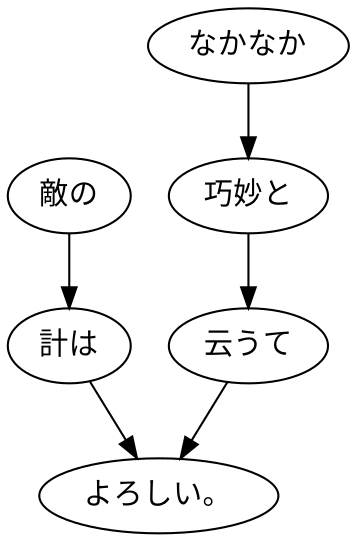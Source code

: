 digraph graph4926 {
	node0 [label="敵の"];
	node1 [label="計は"];
	node2 [label="なかなか"];
	node3 [label="巧妙と"];
	node4 [label="云うて"];
	node5 [label="よろしい。"];
	node0 -> node1;
	node1 -> node5;
	node2 -> node3;
	node3 -> node4;
	node4 -> node5;
}
